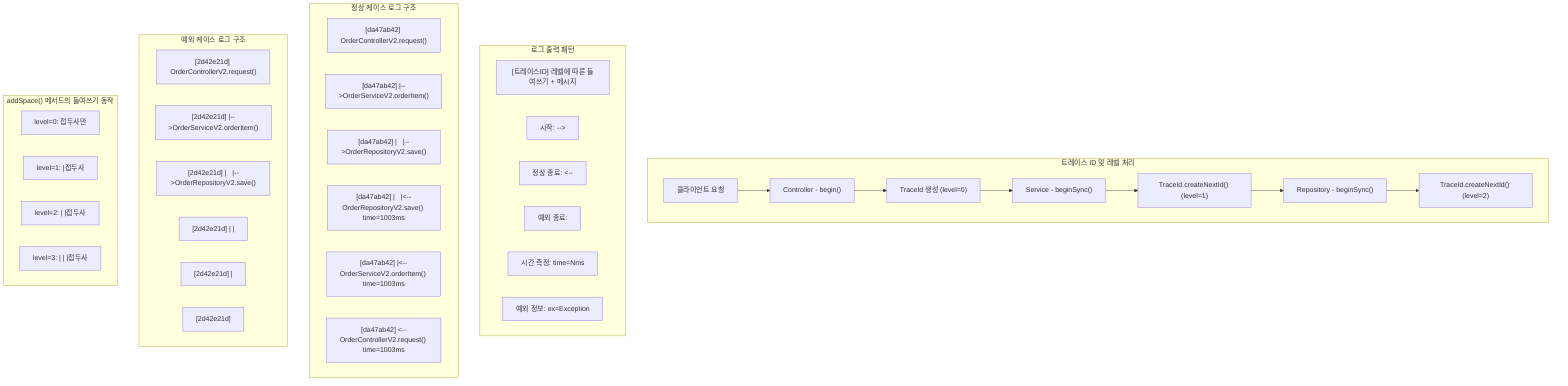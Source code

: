 flowchart TD
    subgraph "트레이스 ID 및 레벨 처리"
        A[클라이언트 요청] --> B["Controller - begin()"]
        B --> C["TraceId 생성 (level=0)"]
        C --> D["Service - beginSync()"]
        D --> E["TraceId.createNextId() (level=1)"]
        E --> F["Repository - beginSync()"]
        F --> G["TraceId.createNextId() (level=2)"]
    end
    
    subgraph "로그 출력 패턴"
        H["[트레이스ID] 레벨에 따른 들여쓰기 + 메시지"]
        I["시작: -->"]
        J["정상 종료: <--"]
        K["예외 종료: <X-"]
        L["시간 측정: time=Nms"]
        M["예외 정보: ex=Exception"]
    end
    
    subgraph "정상 케이스 로그 구조"
        N["[da47ab42] OrderControllerV2.request()"]
        O["[da47ab42] |-->OrderServiceV2.orderItem()"]
        P["[da47ab42] |   |-->OrderRepositoryV2.save()"]
        Q["[da47ab42] |   |<--OrderRepositoryV2.save() time=1003ms"]
        R["[da47ab42] |<--OrderServiceV2.orderItem() time=1003ms"]
        S["[da47ab42] <--OrderControllerV2.request() time=1003ms"]
    end
    
    subgraph "예외 케이스 로그 구조"
        T["[2d42e21d] OrderControllerV2.request()"]
        U["[2d42e21d] |-->OrderServiceV2.orderItem()"]
        V["[2d42e21d] |   |-->OrderRepositoryV2.save()"]
        W["[2d42e21d] |   |<X-OrderRepositoryV2.save() time=0ms ex=..."]
        X["[2d42e21d] |<X-OrderServiceV2.orderItem() time=0ms ex=..."]
        Y["[2d42e21d] <X-OrderControllerV2.request() time=2ms ex=..."]
    end
    
    subgraph "addSpace() 메서드의 들여쓰기 동작"
        AA["level=0: 접두사만"]
        BB["level=1: |접두사"]
        CC["level=2: |   |접두사"]
        DD["level=3: |   |   |접두사"]
    end